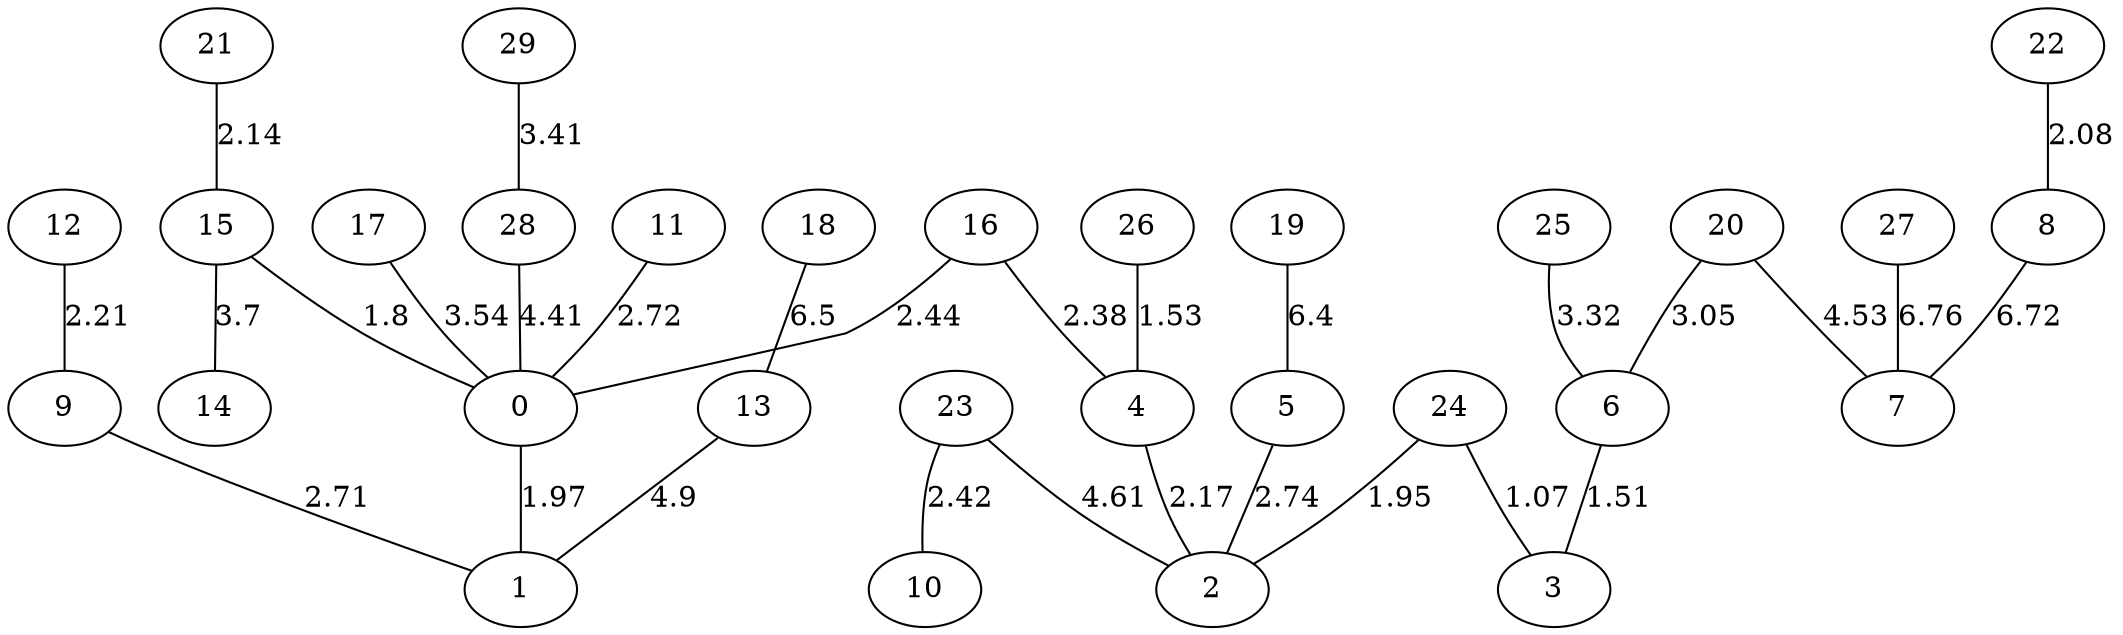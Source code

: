 graph G{
"18";
"27";
"10";
"1";
"13";
"3";
"2";
"12";
"20";
"7";
"0";
"17";
"22";
"26";
"28";
"5";
"11";
"9";
"23";
"24";
"14";
"6";
"16";
"21";
"29";
"19";
"25";
"15";
"4";
"8";
"27"--"7"[label="6.76"];
"8"--"7"[label="6.72"];
"18"--"13"[label="6.5"];
"19"--"5"[label="6.4"];
"13"--"1"[label="4.9"];
"23"--"2"[label="4.61"];
"20"--"7"[label="4.53"];
"28"--"0"[label="4.41"];
"15"--"14"[label="3.7"];
"17"--"0"[label="3.54"];
"29"--"28"[label="3.41"];
"25"--"6"[label="3.32"];
"20"--"6"[label="3.05"];
"5"--"2"[label="2.74"];
"11"--"0"[label="2.72"];
"9"--"1"[label="2.71"];
"16"--"0"[label="2.44"];
"23"--"10"[label="2.42"];
"16"--"4"[label="2.38"];
"12"--"9"[label="2.21"];
"4"--"2"[label="2.17"];
"21"--"15"[label="2.14"];
"22"--"8"[label="2.08"];
"0"--"1"[label="1.97"];
"24"--"2"[label="1.95"];
"15"--"0"[label="1.8"];
"26"--"4"[label="1.53"];
"6"--"3"[label="1.51"];
"24"--"3"[label="1.07"];
}
